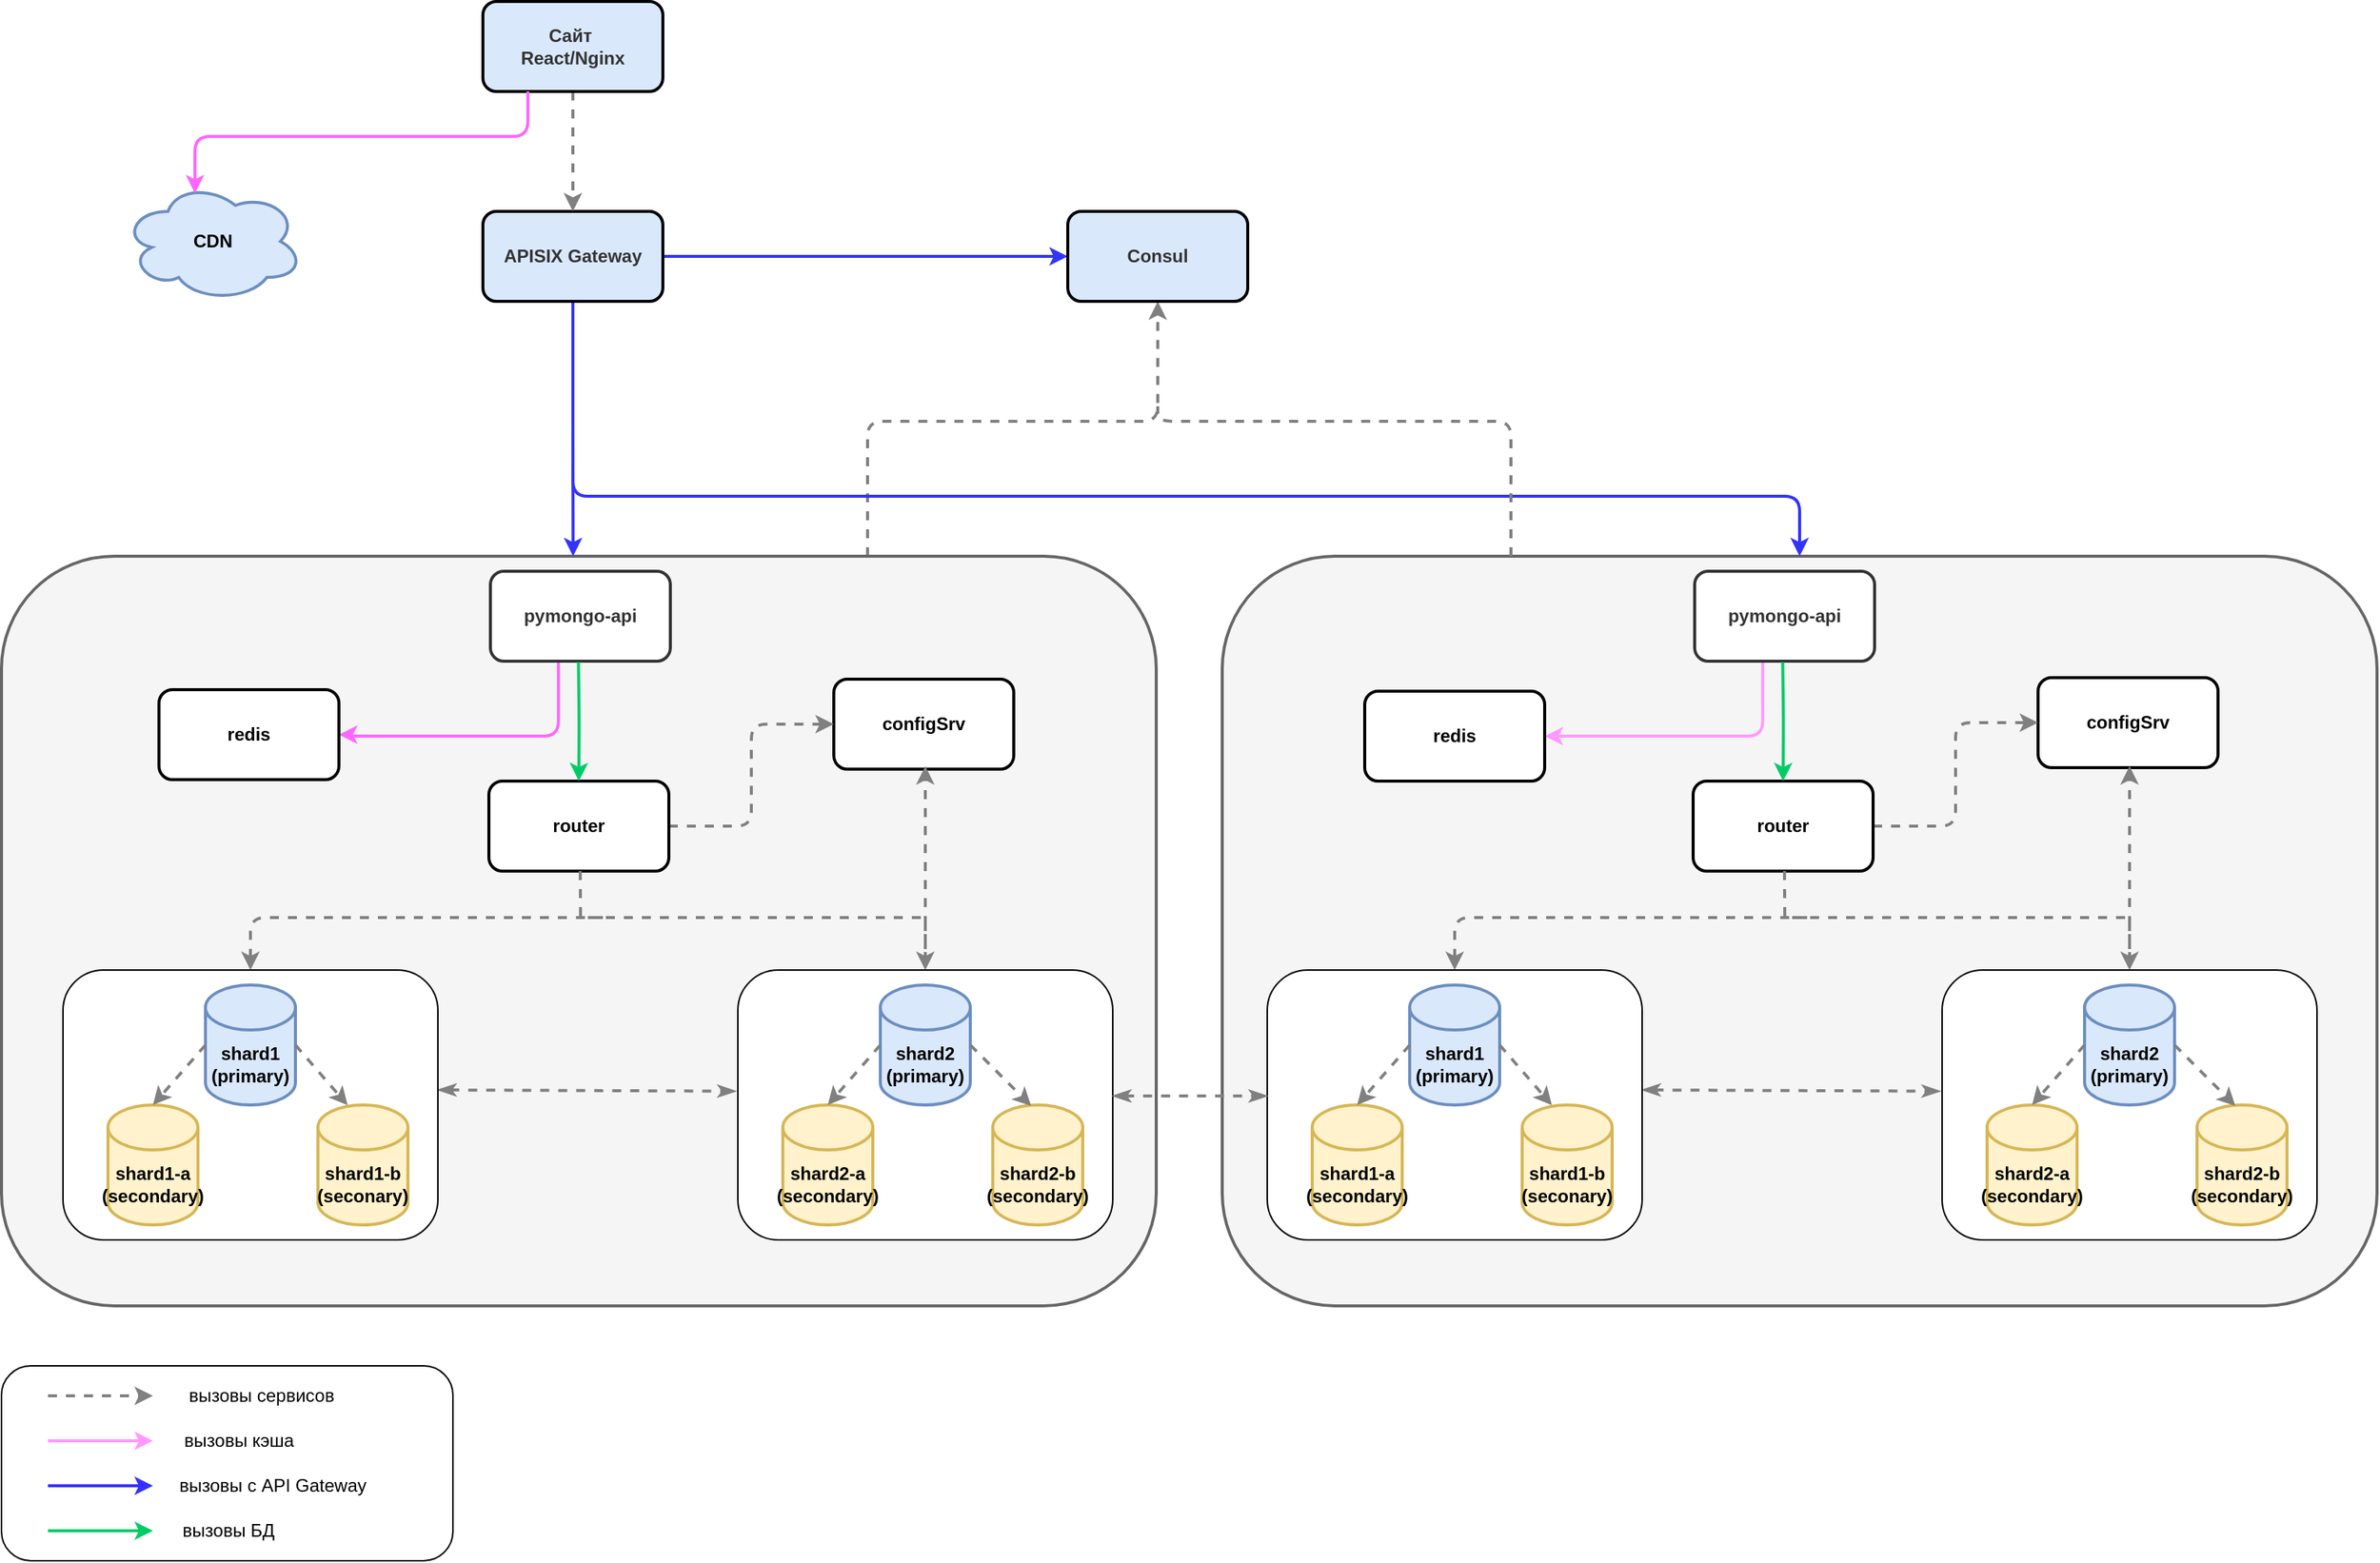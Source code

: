 <mxfile version="25.0.1">
  <diagram name="Page-1" id="-H_mtQnk-PTXWXPvYvuk">
    <mxGraphModel dx="1041" dy="606" grid="1" gridSize="10" guides="1" tooltips="1" connect="1" arrows="1" fold="1" page="1" pageScale="1" pageWidth="1654" pageHeight="1169" math="0" shadow="0">
      <root>
        <mxCell id="0" />
        <mxCell id="1" parent="0" />
        <mxCell id="JBtwgp_9R1cDJXRr3mr_-37" value="" style="rounded=1;whiteSpace=wrap;html=1;" vertex="1" parent="1">
          <mxGeometry x="39" y="1010" width="301" height="130" as="geometry" />
        </mxCell>
        <mxCell id="JBtwgp_9R1cDJXRr3mr_-26" value="" style="rounded=1;whiteSpace=wrap;html=1;strokeWidth=2;fillColor=#f5f5f5;fontColor=#333333;strokeColor=#666666;" vertex="1" parent="1">
          <mxGeometry x="853" y="470" width="770" height="500" as="geometry" />
        </mxCell>
        <mxCell id="JBtwgp_9R1cDJXRr3mr_-30" style="edgeStyle=orthogonalEdgeStyle;rounded=1;orthogonalLoop=1;jettySize=auto;html=1;exitX=0.75;exitY=0;exitDx=0;exitDy=0;strokeWidth=2;strokeColor=#808080;curved=0;dashed=1;" edge="1" parent="1" source="JBtwgp_9R1cDJXRr3mr_-25" target="JBtwgp_9R1cDJXRr3mr_-29">
          <mxGeometry relative="1" as="geometry">
            <Array as="points">
              <mxPoint x="617" y="380" />
              <mxPoint x="810" y="380" />
            </Array>
          </mxGeometry>
        </mxCell>
        <mxCell id="JBtwgp_9R1cDJXRr3mr_-25" value="" style="rounded=1;whiteSpace=wrap;html=1;strokeWidth=2;fillColor=#f5f5f5;fontColor=#333333;strokeColor=#666666;" vertex="1" parent="1">
          <mxGeometry x="39" y="470" width="770" height="500" as="geometry" />
        </mxCell>
        <mxCell id="9TU6CYnMUd-Esi642FXq-2" style="edgeStyle=orthogonalEdgeStyle;rounded=1;orthogonalLoop=1;jettySize=auto;html=1;exitX=0.378;exitY=1.005;exitDx=0;exitDy=0;entryX=1;entryY=0.5;entryDx=0;entryDy=0;curved=0;strokeWidth=2;strokeColor=#FF66FF;exitPerimeter=0;" parent="1" source="zA23MoTUsTF4_91t8viU-3" target="9TU6CYnMUd-Esi642FXq-1" edge="1">
          <mxGeometry relative="1" as="geometry">
            <Array as="points">
              <mxPoint x="410" y="590" />
              <mxPoint x="270" y="590" />
              <mxPoint x="270" y="589" />
            </Array>
          </mxGeometry>
        </mxCell>
        <mxCell id="zA23MoTUsTF4_91t8viU-3" value="&lt;b&gt;&lt;font color=&quot;#333333&quot;&gt;pymongo-api&lt;/font&gt;&lt;/b&gt;" style="rounded=1;whiteSpace=wrap;html=1;strokeWidth=2;strokeColor=#333333;" parent="1" vertex="1">
          <mxGeometry x="365" y="480" width="120" height="60" as="geometry" />
        </mxCell>
        <mxCell id="sGdueFbf5gFJr58cs0Tm-1" value="&lt;b&gt;configSrv&lt;/b&gt;" style="rounded=1;whiteSpace=wrap;html=1;strokeWidth=2;" parent="1" vertex="1">
          <mxGeometry x="594" y="552" width="120" height="60" as="geometry" />
        </mxCell>
        <mxCell id="sGdueFbf5gFJr58cs0Tm-15" style="edgeStyle=orthogonalEdgeStyle;rounded=1;orthogonalLoop=1;jettySize=auto;html=1;exitX=1;exitY=0.5;exitDx=0;exitDy=0;entryX=0;entryY=0.5;entryDx=0;entryDy=0;strokeWidth=2;curved=0;dashed=1;strokeColor=#808080;" parent="1" source="sGdueFbf5gFJr58cs0Tm-3" target="sGdueFbf5gFJr58cs0Tm-1" edge="1">
          <mxGeometry relative="1" as="geometry" />
        </mxCell>
        <mxCell id="sGdueFbf5gFJr58cs0Tm-21" style="edgeStyle=orthogonalEdgeStyle;rounded=1;orthogonalLoop=1;jettySize=auto;html=1;curved=0;strokeWidth=2;startArrow=none;startFill=0;entryX=0.5;entryY=0;entryDx=0;entryDy=0;dashed=1;strokeColor=#808080;" parent="1" edge="1">
          <mxGeometry relative="1" as="geometry">
            <mxPoint x="440" y="711" as="sourcePoint" />
            <mxPoint x="205" y="746" as="targetPoint" />
            <Array as="points">
              <mxPoint x="430" y="711" />
              <mxPoint x="205" y="711" />
            </Array>
          </mxGeometry>
        </mxCell>
        <mxCell id="sGdueFbf5gFJr58cs0Tm-3" value="&lt;b&gt;router&lt;/b&gt;" style="rounded=1;whiteSpace=wrap;html=1;strokeWidth=2;" parent="1" vertex="1">
          <mxGeometry x="364" y="620" width="120" height="60" as="geometry" />
        </mxCell>
        <mxCell id="sGdueFbf5gFJr58cs0Tm-5" style="edgeStyle=orthogonalEdgeStyle;rounded=1;orthogonalLoop=1;jettySize=auto;html=1;entryX=0.427;entryY=0.007;entryDx=0;entryDy=0;entryPerimeter=0;strokeWidth=2;curved=0;strokeColor=#00CC66;" parent="1" edge="1">
          <mxGeometry relative="1" as="geometry">
            <mxPoint x="423.73" y="540.58" as="sourcePoint" />
            <mxPoint x="423.97" y="620" as="targetPoint" />
          </mxGeometry>
        </mxCell>
        <mxCell id="sGdueFbf5gFJr58cs0Tm-22" style="edgeStyle=orthogonalEdgeStyle;rounded=0;orthogonalLoop=1;jettySize=auto;html=1;entryX=0.5;entryY=0;entryDx=0;entryDy=0;curved=0;strokeWidth=2;startArrow=none;startFill=0;dashed=1;strokeColor=#808080;" parent="1" edge="1">
          <mxGeometry relative="1" as="geometry">
            <mxPoint x="430" y="711" as="sourcePoint" />
            <mxPoint x="655" y="746" as="targetPoint" />
            <Array as="points">
              <mxPoint x="430" y="711" />
              <mxPoint x="655" y="711" />
            </Array>
          </mxGeometry>
        </mxCell>
        <mxCell id="0muuILdMk2ypR8TaKjU4-14" style="edgeStyle=orthogonalEdgeStyle;rounded=1;orthogonalLoop=1;jettySize=auto;html=1;entryX=0.776;entryY=1.028;entryDx=0;entryDy=0;entryPerimeter=0;strokeWidth=2;curved=0;dashed=1;strokeColor=#808080;" parent="1" edge="1">
          <mxGeometry relative="1" as="geometry">
            <mxPoint x="655" y="740" as="sourcePoint" />
            <mxPoint x="655.0" y="610" as="targetPoint" />
            <Array as="points">
              <mxPoint x="655" y="720" />
            </Array>
          </mxGeometry>
        </mxCell>
        <mxCell id="0muuILdMk2ypR8TaKjU4-17" value="" style="endArrow=none;html=1;rounded=0;strokeWidth=2;dashed=1;strokeColor=#808080;" parent="1" edge="1">
          <mxGeometry width="50" height="50" relative="1" as="geometry">
            <mxPoint x="425.11" y="710" as="sourcePoint" />
            <mxPoint x="424.9" y="680" as="targetPoint" />
          </mxGeometry>
        </mxCell>
        <mxCell id="9TU6CYnMUd-Esi642FXq-1" value="&lt;b&gt;redis&lt;/b&gt;" style="rounded=1;whiteSpace=wrap;html=1;strokeWidth=2;" parent="1" vertex="1">
          <mxGeometry x="144" y="559" width="120" height="60" as="geometry" />
        </mxCell>
        <mxCell id="xo4jVYD8M8aSPvZS9sMm-1" value="" style="endArrow=classicThin;dashed=1;html=1;rounded=0;entryX=-0.005;entryY=0.449;entryDx=0;entryDy=0;entryPerimeter=0;strokeWidth=2;strokeColor=#808080;startArrow=classicThin;startFill=1;endFill=1;" parent="1" target="xo4jVYD8M8aSPvZS9sMm-6" edge="1">
          <mxGeometry width="50" height="50" relative="1" as="geometry">
            <mxPoint x="330" y="826" as="sourcePoint" />
            <mxPoint x="491.56" y="826.76" as="targetPoint" />
          </mxGeometry>
        </mxCell>
        <mxCell id="xo4jVYD8M8aSPvZS9sMm-2" value="" style="rounded=1;whiteSpace=wrap;html=1;" parent="1" vertex="1">
          <mxGeometry x="80" y="746" width="250" height="180" as="geometry" />
        </mxCell>
        <mxCell id="xo4jVYD8M8aSPvZS9sMm-3" value="&lt;b&gt;shard1&lt;/b&gt;&lt;div&gt;&lt;b&gt;(primary)&lt;/b&gt;&lt;/div&gt;" style="shape=cylinder3;whiteSpace=wrap;html=1;boundedLbl=1;backgroundOutline=1;size=15;strokeWidth=2;fillColor=#dae8fc;strokeColor=#6c8ebf;" parent="1" vertex="1">
          <mxGeometry x="175" y="756" width="60" height="80" as="geometry" />
        </mxCell>
        <mxCell id="xo4jVYD8M8aSPvZS9sMm-4" value="&lt;b&gt;shard1-b&lt;/b&gt;&lt;div&gt;&lt;b&gt;(seconary)&lt;/b&gt;&lt;/div&gt;" style="shape=cylinder3;whiteSpace=wrap;html=1;boundedLbl=1;backgroundOutline=1;size=15;strokeWidth=2;fillColor=#fff2cc;strokeColor=#d6b656;" parent="1" vertex="1">
          <mxGeometry x="250" y="836" width="60" height="80" as="geometry" />
        </mxCell>
        <mxCell id="xo4jVYD8M8aSPvZS9sMm-5" value="&lt;b&gt;shard1-a&lt;/b&gt;&lt;div&gt;&lt;b&gt;(secondary)&lt;/b&gt;&lt;/div&gt;" style="shape=cylinder3;whiteSpace=wrap;html=1;boundedLbl=1;backgroundOutline=1;size=15;strokeWidth=2;fillColor=#fff2cc;strokeColor=#d6b656;" parent="1" vertex="1">
          <mxGeometry x="110" y="836" width="60" height="80" as="geometry" />
        </mxCell>
        <mxCell id="xo4jVYD8M8aSPvZS9sMm-6" value="" style="rounded=1;whiteSpace=wrap;html=1;" parent="1" vertex="1">
          <mxGeometry x="530" y="746" width="250" height="180" as="geometry" />
        </mxCell>
        <mxCell id="xo4jVYD8M8aSPvZS9sMm-7" value="&lt;b&gt;shard2&lt;/b&gt;&lt;div&gt;&lt;b&gt;(primary)&lt;/b&gt;&lt;/div&gt;" style="shape=cylinder3;whiteSpace=wrap;html=1;boundedLbl=1;backgroundOutline=1;size=15;strokeWidth=2;fillColor=#dae8fc;strokeColor=#6c8ebf;" parent="1" vertex="1">
          <mxGeometry x="625" y="756" width="60" height="80" as="geometry" />
        </mxCell>
        <mxCell id="xo4jVYD8M8aSPvZS9sMm-8" value="&lt;b&gt;shard2-b&lt;/b&gt;&lt;div&gt;&lt;b&gt;(secondary)&lt;/b&gt;&lt;/div&gt;" style="shape=cylinder3;whiteSpace=wrap;html=1;boundedLbl=1;backgroundOutline=1;size=15;strokeWidth=2;fillColor=#fff2cc;strokeColor=#d6b656;" parent="1" vertex="1">
          <mxGeometry x="700" y="836" width="60" height="80" as="geometry" />
        </mxCell>
        <mxCell id="xo4jVYD8M8aSPvZS9sMm-9" value="&lt;b&gt;shard2-a&lt;/b&gt;&lt;div&gt;&lt;b&gt;(secondary)&lt;/b&gt;&lt;/div&gt;" style="shape=cylinder3;whiteSpace=wrap;html=1;boundedLbl=1;backgroundOutline=1;size=15;strokeWidth=2;fillColor=#fff2cc;strokeColor=#d6b656;" parent="1" vertex="1">
          <mxGeometry x="560" y="836" width="60" height="80" as="geometry" />
        </mxCell>
        <mxCell id="xo4jVYD8M8aSPvZS9sMm-10" style="rounded=0;orthogonalLoop=1;jettySize=auto;html=1;exitX=0;exitY=0.5;exitDx=0;exitDy=0;exitPerimeter=0;entryX=0.5;entryY=0;entryDx=0;entryDy=0;entryPerimeter=0;dashed=1;strokeWidth=2;strokeColor=#808080;" parent="1" source="xo4jVYD8M8aSPvZS9sMm-3" target="xo4jVYD8M8aSPvZS9sMm-5" edge="1">
          <mxGeometry relative="1" as="geometry" />
        </mxCell>
        <mxCell id="xo4jVYD8M8aSPvZS9sMm-11" style="rounded=0;orthogonalLoop=1;jettySize=auto;html=1;exitX=1;exitY=0.5;exitDx=0;exitDy=0;exitPerimeter=0;entryX=0.33;entryY=0.002;entryDx=0;entryDy=0;entryPerimeter=0;strokeWidth=2;strokeColor=#808080;dashed=1;" parent="1" source="xo4jVYD8M8aSPvZS9sMm-3" target="xo4jVYD8M8aSPvZS9sMm-4" edge="1">
          <mxGeometry relative="1" as="geometry" />
        </mxCell>
        <mxCell id="xo4jVYD8M8aSPvZS9sMm-12" style="rounded=0;orthogonalLoop=1;jettySize=auto;html=1;exitX=0;exitY=0.5;exitDx=0;exitDy=0;exitPerimeter=0;entryX=0.5;entryY=0;entryDx=0;entryDy=0;entryPerimeter=0;dashed=1;strokeWidth=2;strokeColor=#808080;" parent="1" source="xo4jVYD8M8aSPvZS9sMm-7" target="xo4jVYD8M8aSPvZS9sMm-9" edge="1">
          <mxGeometry relative="1" as="geometry" />
        </mxCell>
        <mxCell id="xo4jVYD8M8aSPvZS9sMm-13" style="rounded=0;orthogonalLoop=1;jettySize=auto;html=1;exitX=1;exitY=0.5;exitDx=0;exitDy=0;exitPerimeter=0;entryX=0.426;entryY=0.008;entryDx=0;entryDy=0;entryPerimeter=0;strokeColor=#808080;dashed=1;strokeWidth=2;" parent="1" source="xo4jVYD8M8aSPvZS9sMm-7" target="xo4jVYD8M8aSPvZS9sMm-8" edge="1">
          <mxGeometry relative="1" as="geometry" />
        </mxCell>
        <mxCell id="JBtwgp_9R1cDJXRr3mr_-1" style="edgeStyle=orthogonalEdgeStyle;rounded=1;orthogonalLoop=1;jettySize=auto;html=1;exitX=0.378;exitY=1.005;exitDx=0;exitDy=0;entryX=1;entryY=0.5;entryDx=0;entryDy=0;curved=0;strokeWidth=2;strokeColor=#FF99FF;exitPerimeter=0;" edge="1" parent="1" source="JBtwgp_9R1cDJXRr3mr_-2" target="JBtwgp_9R1cDJXRr3mr_-11">
          <mxGeometry relative="1" as="geometry">
            <Array as="points">
              <mxPoint x="1213" y="590" />
            </Array>
          </mxGeometry>
        </mxCell>
        <mxCell id="JBtwgp_9R1cDJXRr3mr_-2" value="&lt;b&gt;&lt;font color=&quot;#333333&quot;&gt;pymongo-api&lt;/font&gt;&lt;/b&gt;" style="rounded=1;whiteSpace=wrap;html=1;strokeWidth=2;strokeColor=#333333;" vertex="1" parent="1">
          <mxGeometry x="1168" y="480" width="120" height="60" as="geometry" />
        </mxCell>
        <mxCell id="JBtwgp_9R1cDJXRr3mr_-3" value="&lt;b&gt;configSrv&lt;/b&gt;" style="rounded=1;whiteSpace=wrap;html=1;strokeWidth=2;" vertex="1" parent="1">
          <mxGeometry x="1397" y="551" width="120" height="60" as="geometry" />
        </mxCell>
        <mxCell id="JBtwgp_9R1cDJXRr3mr_-4" style="edgeStyle=orthogonalEdgeStyle;rounded=1;orthogonalLoop=1;jettySize=auto;html=1;exitX=1;exitY=0.5;exitDx=0;exitDy=0;entryX=0;entryY=0.5;entryDx=0;entryDy=0;strokeWidth=2;curved=0;strokeColor=#808080;dashed=1;" edge="1" parent="1" source="JBtwgp_9R1cDJXRr3mr_-6" target="JBtwgp_9R1cDJXRr3mr_-3">
          <mxGeometry relative="1" as="geometry" />
        </mxCell>
        <mxCell id="JBtwgp_9R1cDJXRr3mr_-5" style="edgeStyle=orthogonalEdgeStyle;rounded=1;orthogonalLoop=1;jettySize=auto;html=1;curved=0;strokeWidth=2;startArrow=none;startFill=0;entryX=0.5;entryY=0;entryDx=0;entryDy=0;dashed=1;strokeColor=#808080;" edge="1" parent="1">
          <mxGeometry relative="1" as="geometry">
            <mxPoint x="1243" y="711" as="sourcePoint" />
            <mxPoint x="1008" y="746" as="targetPoint" />
            <Array as="points">
              <mxPoint x="1233" y="711" />
              <mxPoint x="1008" y="711" />
            </Array>
          </mxGeometry>
        </mxCell>
        <mxCell id="JBtwgp_9R1cDJXRr3mr_-6" value="&lt;b&gt;router&lt;/b&gt;" style="rounded=1;whiteSpace=wrap;html=1;strokeWidth=2;" vertex="1" parent="1">
          <mxGeometry x="1167" y="620" width="120" height="60" as="geometry" />
        </mxCell>
        <mxCell id="JBtwgp_9R1cDJXRr3mr_-7" style="edgeStyle=orthogonalEdgeStyle;rounded=1;orthogonalLoop=1;jettySize=auto;html=1;entryX=0.427;entryY=0.007;entryDx=0;entryDy=0;entryPerimeter=0;strokeWidth=2;curved=0;strokeColor=#00CC66;" edge="1" parent="1">
          <mxGeometry relative="1" as="geometry">
            <mxPoint x="1226.73" y="540.58" as="sourcePoint" />
            <mxPoint x="1226.97" y="620" as="targetPoint" />
          </mxGeometry>
        </mxCell>
        <mxCell id="JBtwgp_9R1cDJXRr3mr_-8" style="edgeStyle=orthogonalEdgeStyle;rounded=0;orthogonalLoop=1;jettySize=auto;html=1;entryX=0.5;entryY=0;entryDx=0;entryDy=0;curved=0;strokeWidth=2;startArrow=none;startFill=0;strokeColor=#808080;dashed=1;" edge="1" parent="1">
          <mxGeometry relative="1" as="geometry">
            <mxPoint x="1233" y="711" as="sourcePoint" />
            <mxPoint x="1458" y="746" as="targetPoint" />
            <Array as="points">
              <mxPoint x="1233" y="711" />
              <mxPoint x="1458" y="711" />
            </Array>
          </mxGeometry>
        </mxCell>
        <mxCell id="JBtwgp_9R1cDJXRr3mr_-9" style="edgeStyle=orthogonalEdgeStyle;rounded=1;orthogonalLoop=1;jettySize=auto;html=1;entryX=0.776;entryY=1.028;entryDx=0;entryDy=0;entryPerimeter=0;strokeWidth=2;curved=0;strokeColor=#808080;dashed=1;" edge="1" parent="1">
          <mxGeometry relative="1" as="geometry">
            <mxPoint x="1458" y="740" as="sourcePoint" />
            <mxPoint x="1458" y="610" as="targetPoint" />
            <Array as="points">
              <mxPoint x="1458" y="720" />
            </Array>
          </mxGeometry>
        </mxCell>
        <mxCell id="JBtwgp_9R1cDJXRr3mr_-10" value="" style="endArrow=none;html=1;rounded=0;strokeWidth=2;dashed=1;strokeColor=#808080;" edge="1" parent="1">
          <mxGeometry width="50" height="50" relative="1" as="geometry">
            <mxPoint x="1228.11" y="710" as="sourcePoint" />
            <mxPoint x="1227.9" y="680" as="targetPoint" />
          </mxGeometry>
        </mxCell>
        <mxCell id="JBtwgp_9R1cDJXRr3mr_-11" value="&lt;b&gt;redis&lt;/b&gt;" style="rounded=1;whiteSpace=wrap;html=1;strokeWidth=2;" vertex="1" parent="1">
          <mxGeometry x="948" y="560" width="120" height="60" as="geometry" />
        </mxCell>
        <mxCell id="JBtwgp_9R1cDJXRr3mr_-12" value="" style="endArrow=classicThin;dashed=1;html=1;rounded=0;entryX=-0.005;entryY=0.449;entryDx=0;entryDy=0;entryPerimeter=0;strokeWidth=2;strokeColor=#808080;startArrow=classicThin;startFill=1;endFill=1;" edge="1" parent="1" target="JBtwgp_9R1cDJXRr3mr_-17">
          <mxGeometry width="50" height="50" relative="1" as="geometry">
            <mxPoint x="1133" y="826" as="sourcePoint" />
            <mxPoint x="1294.56" y="826.76" as="targetPoint" />
          </mxGeometry>
        </mxCell>
        <mxCell id="JBtwgp_9R1cDJXRr3mr_-13" value="" style="rounded=1;whiteSpace=wrap;html=1;" vertex="1" parent="1">
          <mxGeometry x="883" y="746" width="250" height="180" as="geometry" />
        </mxCell>
        <mxCell id="JBtwgp_9R1cDJXRr3mr_-14" value="&lt;b&gt;shard1&lt;/b&gt;&lt;div&gt;&lt;b&gt;(primary)&lt;/b&gt;&lt;/div&gt;" style="shape=cylinder3;whiteSpace=wrap;html=1;boundedLbl=1;backgroundOutline=1;size=15;strokeWidth=2;fillColor=#dae8fc;strokeColor=#6c8ebf;" vertex="1" parent="1">
          <mxGeometry x="978" y="756" width="60" height="80" as="geometry" />
        </mxCell>
        <mxCell id="JBtwgp_9R1cDJXRr3mr_-15" value="&lt;b&gt;shard1-b&lt;/b&gt;&lt;div&gt;&lt;b&gt;(seconary)&lt;/b&gt;&lt;/div&gt;" style="shape=cylinder3;whiteSpace=wrap;html=1;boundedLbl=1;backgroundOutline=1;size=15;strokeWidth=2;fillColor=#fff2cc;strokeColor=#d6b656;" vertex="1" parent="1">
          <mxGeometry x="1053" y="836" width="60" height="80" as="geometry" />
        </mxCell>
        <mxCell id="JBtwgp_9R1cDJXRr3mr_-16" value="&lt;b&gt;shard1-a&lt;/b&gt;&lt;div&gt;&lt;b&gt;(secondary)&lt;/b&gt;&lt;/div&gt;" style="shape=cylinder3;whiteSpace=wrap;html=1;boundedLbl=1;backgroundOutline=1;size=15;strokeWidth=2;fillColor=#fff2cc;strokeColor=#d6b656;" vertex="1" parent="1">
          <mxGeometry x="913" y="836" width="60" height="80" as="geometry" />
        </mxCell>
        <mxCell id="JBtwgp_9R1cDJXRr3mr_-17" value="" style="rounded=1;whiteSpace=wrap;html=1;" vertex="1" parent="1">
          <mxGeometry x="1333" y="746" width="250" height="180" as="geometry" />
        </mxCell>
        <mxCell id="JBtwgp_9R1cDJXRr3mr_-18" value="&lt;b&gt;shard2&lt;/b&gt;&lt;div&gt;&lt;b&gt;(primary)&lt;/b&gt;&lt;/div&gt;" style="shape=cylinder3;whiteSpace=wrap;html=1;boundedLbl=1;backgroundOutline=1;size=15;strokeWidth=2;fillColor=#dae8fc;strokeColor=#6c8ebf;" vertex="1" parent="1">
          <mxGeometry x="1428" y="756" width="60" height="80" as="geometry" />
        </mxCell>
        <mxCell id="JBtwgp_9R1cDJXRr3mr_-19" value="&lt;b&gt;shard2-b&lt;/b&gt;&lt;div&gt;&lt;b&gt;(secondary)&lt;/b&gt;&lt;/div&gt;" style="shape=cylinder3;whiteSpace=wrap;html=1;boundedLbl=1;backgroundOutline=1;size=15;strokeWidth=2;fillColor=#fff2cc;strokeColor=#d6b656;" vertex="1" parent="1">
          <mxGeometry x="1503" y="836" width="60" height="80" as="geometry" />
        </mxCell>
        <mxCell id="JBtwgp_9R1cDJXRr3mr_-20" value="&lt;b&gt;shard2-a&lt;/b&gt;&lt;div&gt;&lt;b&gt;(secondary)&lt;/b&gt;&lt;/div&gt;" style="shape=cylinder3;whiteSpace=wrap;html=1;boundedLbl=1;backgroundOutline=1;size=15;strokeWidth=2;fillColor=#fff2cc;strokeColor=#d6b656;" vertex="1" parent="1">
          <mxGeometry x="1363" y="836" width="60" height="80" as="geometry" />
        </mxCell>
        <mxCell id="JBtwgp_9R1cDJXRr3mr_-21" style="rounded=0;orthogonalLoop=1;jettySize=auto;html=1;exitX=0;exitY=0.5;exitDx=0;exitDy=0;exitPerimeter=0;entryX=0.5;entryY=0;entryDx=0;entryDy=0;entryPerimeter=0;strokeColor=#808080;strokeWidth=2;dashed=1;" edge="1" parent="1" source="JBtwgp_9R1cDJXRr3mr_-14" target="JBtwgp_9R1cDJXRr3mr_-16">
          <mxGeometry relative="1" as="geometry" />
        </mxCell>
        <mxCell id="JBtwgp_9R1cDJXRr3mr_-22" style="rounded=0;orthogonalLoop=1;jettySize=auto;html=1;exitX=1;exitY=0.5;exitDx=0;exitDy=0;exitPerimeter=0;entryX=0.33;entryY=0.002;entryDx=0;entryDy=0;entryPerimeter=0;strokeColor=#808080;strokeWidth=2;dashed=1;" edge="1" parent="1" source="JBtwgp_9R1cDJXRr3mr_-14" target="JBtwgp_9R1cDJXRr3mr_-15">
          <mxGeometry relative="1" as="geometry" />
        </mxCell>
        <mxCell id="JBtwgp_9R1cDJXRr3mr_-23" style="rounded=0;orthogonalLoop=1;jettySize=auto;html=1;exitX=0;exitY=0.5;exitDx=0;exitDy=0;exitPerimeter=0;entryX=0.5;entryY=0;entryDx=0;entryDy=0;entryPerimeter=0;strokeColor=#808080;strokeWidth=2;dashed=1;" edge="1" parent="1" source="JBtwgp_9R1cDJXRr3mr_-18" target="JBtwgp_9R1cDJXRr3mr_-20">
          <mxGeometry relative="1" as="geometry" />
        </mxCell>
        <mxCell id="JBtwgp_9R1cDJXRr3mr_-24" style="rounded=0;orthogonalLoop=1;jettySize=auto;html=1;exitX=1;exitY=0.5;exitDx=0;exitDy=0;exitPerimeter=0;entryX=0.426;entryY=0.008;entryDx=0;entryDy=0;entryPerimeter=0;strokeColor=#808080;strokeWidth=2;dashed=1;" edge="1" parent="1" source="JBtwgp_9R1cDJXRr3mr_-18" target="JBtwgp_9R1cDJXRr3mr_-19">
          <mxGeometry relative="1" as="geometry" />
        </mxCell>
        <mxCell id="JBtwgp_9R1cDJXRr3mr_-27" value="" style="endArrow=classicThin;dashed=1;html=1;rounded=0;entryX=0;entryY=0.5;entryDx=0;entryDy=0;strokeWidth=2;strokeColor=#808080;startArrow=classicThin;startFill=1;endFill=1;" edge="1" parent="1">
          <mxGeometry width="50" height="50" relative="1" as="geometry">
            <mxPoint x="780" y="830" as="sourcePoint" />
            <mxPoint x="883" y="830" as="targetPoint" />
          </mxGeometry>
        </mxCell>
        <mxCell id="JBtwgp_9R1cDJXRr3mr_-32" style="edgeStyle=orthogonalEdgeStyle;rounded=0;orthogonalLoop=1;jettySize=auto;html=1;exitX=1;exitY=0.5;exitDx=0;exitDy=0;entryX=0;entryY=0.5;entryDx=0;entryDy=0;strokeWidth=2;strokeColor=#3333FF;" edge="1" parent="1" source="JBtwgp_9R1cDJXRr3mr_-28" target="JBtwgp_9R1cDJXRr3mr_-29">
          <mxGeometry relative="1" as="geometry" />
        </mxCell>
        <mxCell id="JBtwgp_9R1cDJXRr3mr_-33" style="edgeStyle=orthogonalEdgeStyle;rounded=0;orthogonalLoop=1;jettySize=auto;html=1;exitX=0.5;exitY=1;exitDx=0;exitDy=0;entryX=0.495;entryY=0;entryDx=0;entryDy=0;entryPerimeter=0;strokeWidth=2;strokeColor=#3333FF;" edge="1" parent="1" source="JBtwgp_9R1cDJXRr3mr_-28" target="JBtwgp_9R1cDJXRr3mr_-25">
          <mxGeometry relative="1" as="geometry">
            <mxPoint x="420.429" y="460" as="targetPoint" />
          </mxGeometry>
        </mxCell>
        <mxCell id="JBtwgp_9R1cDJXRr3mr_-34" style="edgeStyle=orthogonalEdgeStyle;rounded=1;orthogonalLoop=1;jettySize=auto;html=1;exitX=0.5;exitY=1;exitDx=0;exitDy=0;entryX=0.5;entryY=0;entryDx=0;entryDy=0;curved=0;strokeWidth=2;strokeColor=#3333FF;" edge="1" parent="1" source="JBtwgp_9R1cDJXRr3mr_-28" target="JBtwgp_9R1cDJXRr3mr_-26">
          <mxGeometry relative="1" as="geometry">
            <Array as="points">
              <mxPoint x="420" y="430" />
              <mxPoint x="1238" y="430" />
            </Array>
          </mxGeometry>
        </mxCell>
        <mxCell id="JBtwgp_9R1cDJXRr3mr_-28" value="&lt;font style=&quot;&quot; color=&quot;#333333&quot;&gt;&lt;b&gt;APISIX Gateway&lt;/b&gt;&lt;/font&gt;" style="rounded=1;whiteSpace=wrap;html=1;strokeWidth=2;strokeColor=#000000;fillColor=#dae8fc;" vertex="1" parent="1">
          <mxGeometry x="360" y="240" width="120" height="60" as="geometry" />
        </mxCell>
        <mxCell id="JBtwgp_9R1cDJXRr3mr_-29" value="&lt;b&gt;&lt;font color=&quot;#333333&quot;&gt;Consul&lt;/font&gt;&lt;/b&gt;" style="rounded=1;whiteSpace=wrap;html=1;strokeWidth=2;strokeColor=#000000;fillColor=#dae8fc;" vertex="1" parent="1">
          <mxGeometry x="750" y="240" width="120" height="60" as="geometry" />
        </mxCell>
        <mxCell id="JBtwgp_9R1cDJXRr3mr_-36" value="" style="endArrow=none;html=1;rounded=1;exitX=0.25;exitY=0;exitDx=0;exitDy=0;edgeStyle=orthogonalEdgeStyle;curved=0;strokeWidth=2;strokeColor=#808080;dashed=1;" edge="1" parent="1" source="JBtwgp_9R1cDJXRr3mr_-26">
          <mxGeometry width="50" height="50" relative="1" as="geometry">
            <mxPoint x="1010" y="380" as="sourcePoint" />
            <mxPoint x="810" y="370" as="targetPoint" />
            <Array as="points">
              <mxPoint x="1046" y="380" />
              <mxPoint x="810" y="380" />
            </Array>
          </mxGeometry>
        </mxCell>
        <mxCell id="JBtwgp_9R1cDJXRr3mr_-38" value="" style="endArrow=classic;html=1;rounded=0;strokeWidth=2;dashed=1;strokeColor=#808080;" edge="1" parent="1">
          <mxGeometry width="50" height="50" relative="1" as="geometry">
            <mxPoint x="70" y="1030" as="sourcePoint" />
            <mxPoint x="140" y="1030" as="targetPoint" />
          </mxGeometry>
        </mxCell>
        <mxCell id="JBtwgp_9R1cDJXRr3mr_-39" value="" style="endArrow=classic;html=1;rounded=0;exitX=0.069;exitY=0.154;exitDx=0;exitDy=0;exitPerimeter=0;strokeWidth=2;strokeColor=#FF99FF;" edge="1" parent="1">
          <mxGeometry width="50" height="50" relative="1" as="geometry">
            <mxPoint x="70" y="1060" as="sourcePoint" />
            <mxPoint x="140" y="1060" as="targetPoint" />
          </mxGeometry>
        </mxCell>
        <mxCell id="JBtwgp_9R1cDJXRr3mr_-40" value="" style="endArrow=classic;html=1;rounded=0;exitX=0.069;exitY=0.154;exitDx=0;exitDy=0;exitPerimeter=0;strokeWidth=2;strokeColor=#3333FF;" edge="1" parent="1">
          <mxGeometry width="50" height="50" relative="1" as="geometry">
            <mxPoint x="70" y="1090" as="sourcePoint" />
            <mxPoint x="140" y="1090" as="targetPoint" />
          </mxGeometry>
        </mxCell>
        <mxCell id="JBtwgp_9R1cDJXRr3mr_-41" value="вызовы сервисов" style="text;html=1;align=center;verticalAlign=middle;whiteSpace=wrap;rounded=0;" vertex="1" parent="1">
          <mxGeometry x="153.5" y="1020" width="116.5" height="20" as="geometry" />
        </mxCell>
        <mxCell id="JBtwgp_9R1cDJXRr3mr_-42" value="вызовы кэша" style="text;html=1;align=center;verticalAlign=middle;whiteSpace=wrap;rounded=0;" vertex="1" parent="1">
          <mxGeometry x="153.5" y="1050" width="86.5" height="20" as="geometry" />
        </mxCell>
        <mxCell id="JBtwgp_9R1cDJXRr3mr_-43" value="вызовы с API Gateway" style="text;html=1;align=center;verticalAlign=middle;whiteSpace=wrap;rounded=0;" vertex="1" parent="1">
          <mxGeometry x="153.5" y="1080" width="131.5" height="20" as="geometry" />
        </mxCell>
        <mxCell id="JBtwgp_9R1cDJXRr3mr_-44" value="" style="endArrow=classic;html=1;rounded=0;exitX=0.069;exitY=0.154;exitDx=0;exitDy=0;exitPerimeter=0;strokeWidth=2;strokeColor=#00CC66;" edge="1" parent="1">
          <mxGeometry width="50" height="50" relative="1" as="geometry">
            <mxPoint x="70" y="1120" as="sourcePoint" />
            <mxPoint x="140" y="1120" as="targetPoint" />
          </mxGeometry>
        </mxCell>
        <mxCell id="JBtwgp_9R1cDJXRr3mr_-45" value="вызовы БД" style="text;html=1;align=center;verticalAlign=middle;whiteSpace=wrap;rounded=0;" vertex="1" parent="1">
          <mxGeometry x="151.5" y="1110" width="76.5" height="20" as="geometry" />
        </mxCell>
        <mxCell id="JBtwgp_9R1cDJXRr3mr_-46" value="&lt;b&gt;CDN&lt;/b&gt;" style="ellipse;shape=cloud;whiteSpace=wrap;html=1;strokeWidth=2;fillColor=#dae8fc;strokeColor=#6c8ebf;" vertex="1" parent="1">
          <mxGeometry x="120" y="220" width="120" height="80" as="geometry" />
        </mxCell>
        <mxCell id="JBtwgp_9R1cDJXRr3mr_-48" style="edgeStyle=orthogonalEdgeStyle;rounded=0;orthogonalLoop=1;jettySize=auto;html=1;exitX=0.5;exitY=1;exitDx=0;exitDy=0;entryX=0.5;entryY=0;entryDx=0;entryDy=0;strokeWidth=2;strokeColor=#808080;dashed=1;" edge="1" parent="1" source="JBtwgp_9R1cDJXRr3mr_-47" target="JBtwgp_9R1cDJXRr3mr_-28">
          <mxGeometry relative="1" as="geometry" />
        </mxCell>
        <mxCell id="JBtwgp_9R1cDJXRr3mr_-47" value="&lt;font color=&quot;#333333&quot;&gt;&lt;b&gt;Сайт&amp;nbsp;&lt;/b&gt;&lt;/font&gt;&lt;div&gt;&lt;font color=&quot;#333333&quot;&gt;&lt;b&gt;React/Nginx&lt;/b&gt;&lt;/font&gt;&lt;/div&gt;" style="rounded=1;whiteSpace=wrap;html=1;strokeWidth=2;strokeColor=#000000;fillColor=#dae8fc;" vertex="1" parent="1">
          <mxGeometry x="360" y="100" width="120" height="60" as="geometry" />
        </mxCell>
        <mxCell id="JBtwgp_9R1cDJXRr3mr_-49" style="edgeStyle=orthogonalEdgeStyle;rounded=1;orthogonalLoop=1;jettySize=auto;html=1;exitX=0.25;exitY=1;exitDx=0;exitDy=0;entryX=0.4;entryY=0.1;entryDx=0;entryDy=0;entryPerimeter=0;curved=0;strokeWidth=2;strokeColor=#FF66FF;" edge="1" parent="1" source="JBtwgp_9R1cDJXRr3mr_-47" target="JBtwgp_9R1cDJXRr3mr_-46">
          <mxGeometry relative="1" as="geometry" />
        </mxCell>
      </root>
    </mxGraphModel>
  </diagram>
</mxfile>
